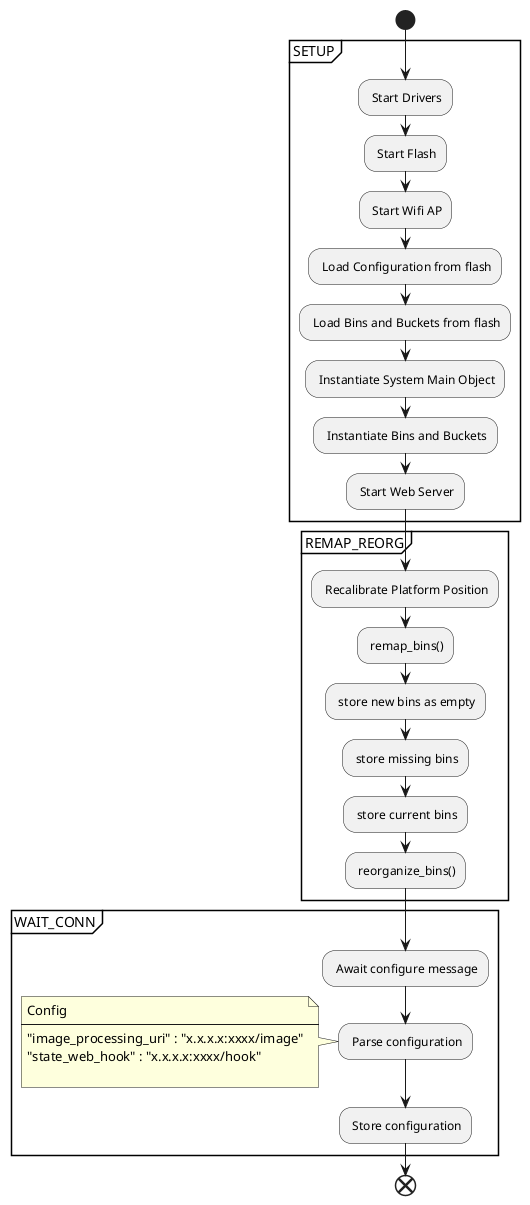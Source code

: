 @startuml SETUP
start
group SETUP {
: Start Drivers;
: Start Flash; 
: Start Wifi AP;
: Load Configuration from flash;
: Load Bins and Buckets from flash;
: Instantiate System Main Object;
: Instantiate Bins and Buckets;
: Start Web Server;
}
group REMAP_REORG {
: Recalibrate Platform Position;
: remap_bins();
: store new bins as empty;
: store missing bins;
: store current bins;
: reorganize_bins();
}
group WAIT_CONN {
: Await configure message;
: Parse configuration;

note
        Config
        ----
        "image_processing_uri" : "x.x.x.x:xxxx/image"
        "state_web_hook" : "x.x.x.x:xxxx/hook"
        
end note

: Store configuration;
}
end
@enduml